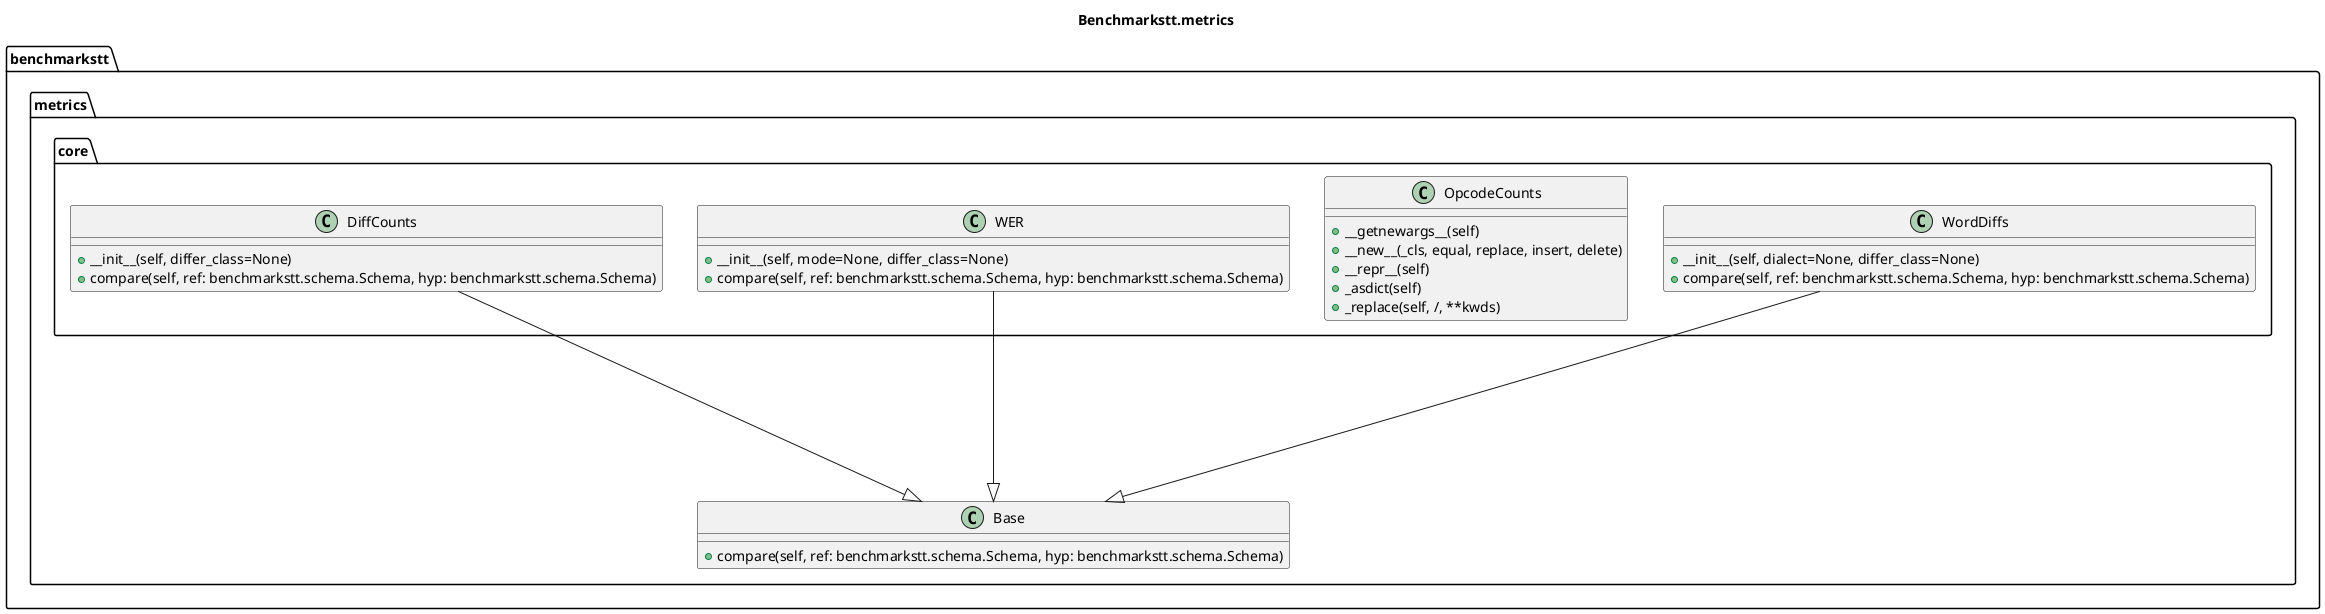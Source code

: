 @startuml
title Benchmarkstt.metrics


class benchmarkstt.metrics.Base [[https://benchmarkstt.readthedocs.io/en/latest/modules/benchmarkstt.metrics.html#benchmarkstt.metrics.Base]] {
	+compare(self, ref: benchmarkstt.schema.Schema, hyp: benchmarkstt.schema.Schema)
}

class benchmarkstt.metrics.core.DiffCounts [[https://benchmarkstt.readthedocs.io/en/latest/modules/benchmarkstt.metrics.core.html#benchmarkstt.metrics.core.DiffCounts]] {
	+__init__(self, differ_class=None)
	+compare(self, ref: benchmarkstt.schema.Schema, hyp: benchmarkstt.schema.Schema)
}

class benchmarkstt.metrics.core.OpcodeCounts [[https://benchmarkstt.readthedocs.io/en/latest/modules/benchmarkstt.metrics.core.html#benchmarkstt.metrics.core.OpcodeCounts]] {
	+__getnewargs__(self)
	+__new__(_cls, equal, replace, insert, delete)
	+__repr__(self)
	+_asdict(self)
	+_replace(self, /, **kwds)
}

class benchmarkstt.metrics.core.WER [[https://benchmarkstt.readthedocs.io/en/latest/modules/benchmarkstt.metrics.core.html#benchmarkstt.metrics.core.WER]] {
	+__init__(self, mode=None, differ_class=None)
	+compare(self, ref: benchmarkstt.schema.Schema, hyp: benchmarkstt.schema.Schema)
}

class benchmarkstt.metrics.core.WordDiffs [[https://benchmarkstt.readthedocs.io/en/latest/modules/benchmarkstt.metrics.core.html#benchmarkstt.metrics.core.WordDiffs]] {
	+__init__(self, dialect=None, differ_class=None)
	+compare(self, ref: benchmarkstt.schema.Schema, hyp: benchmarkstt.schema.Schema)
}

benchmarkstt.metrics.core.DiffCounts ----|> benchmarkstt.metrics.Base
benchmarkstt.metrics.core.WER ----|> benchmarkstt.metrics.Base
benchmarkstt.metrics.core.WordDiffs ----|> benchmarkstt.metrics.Base
@enduml